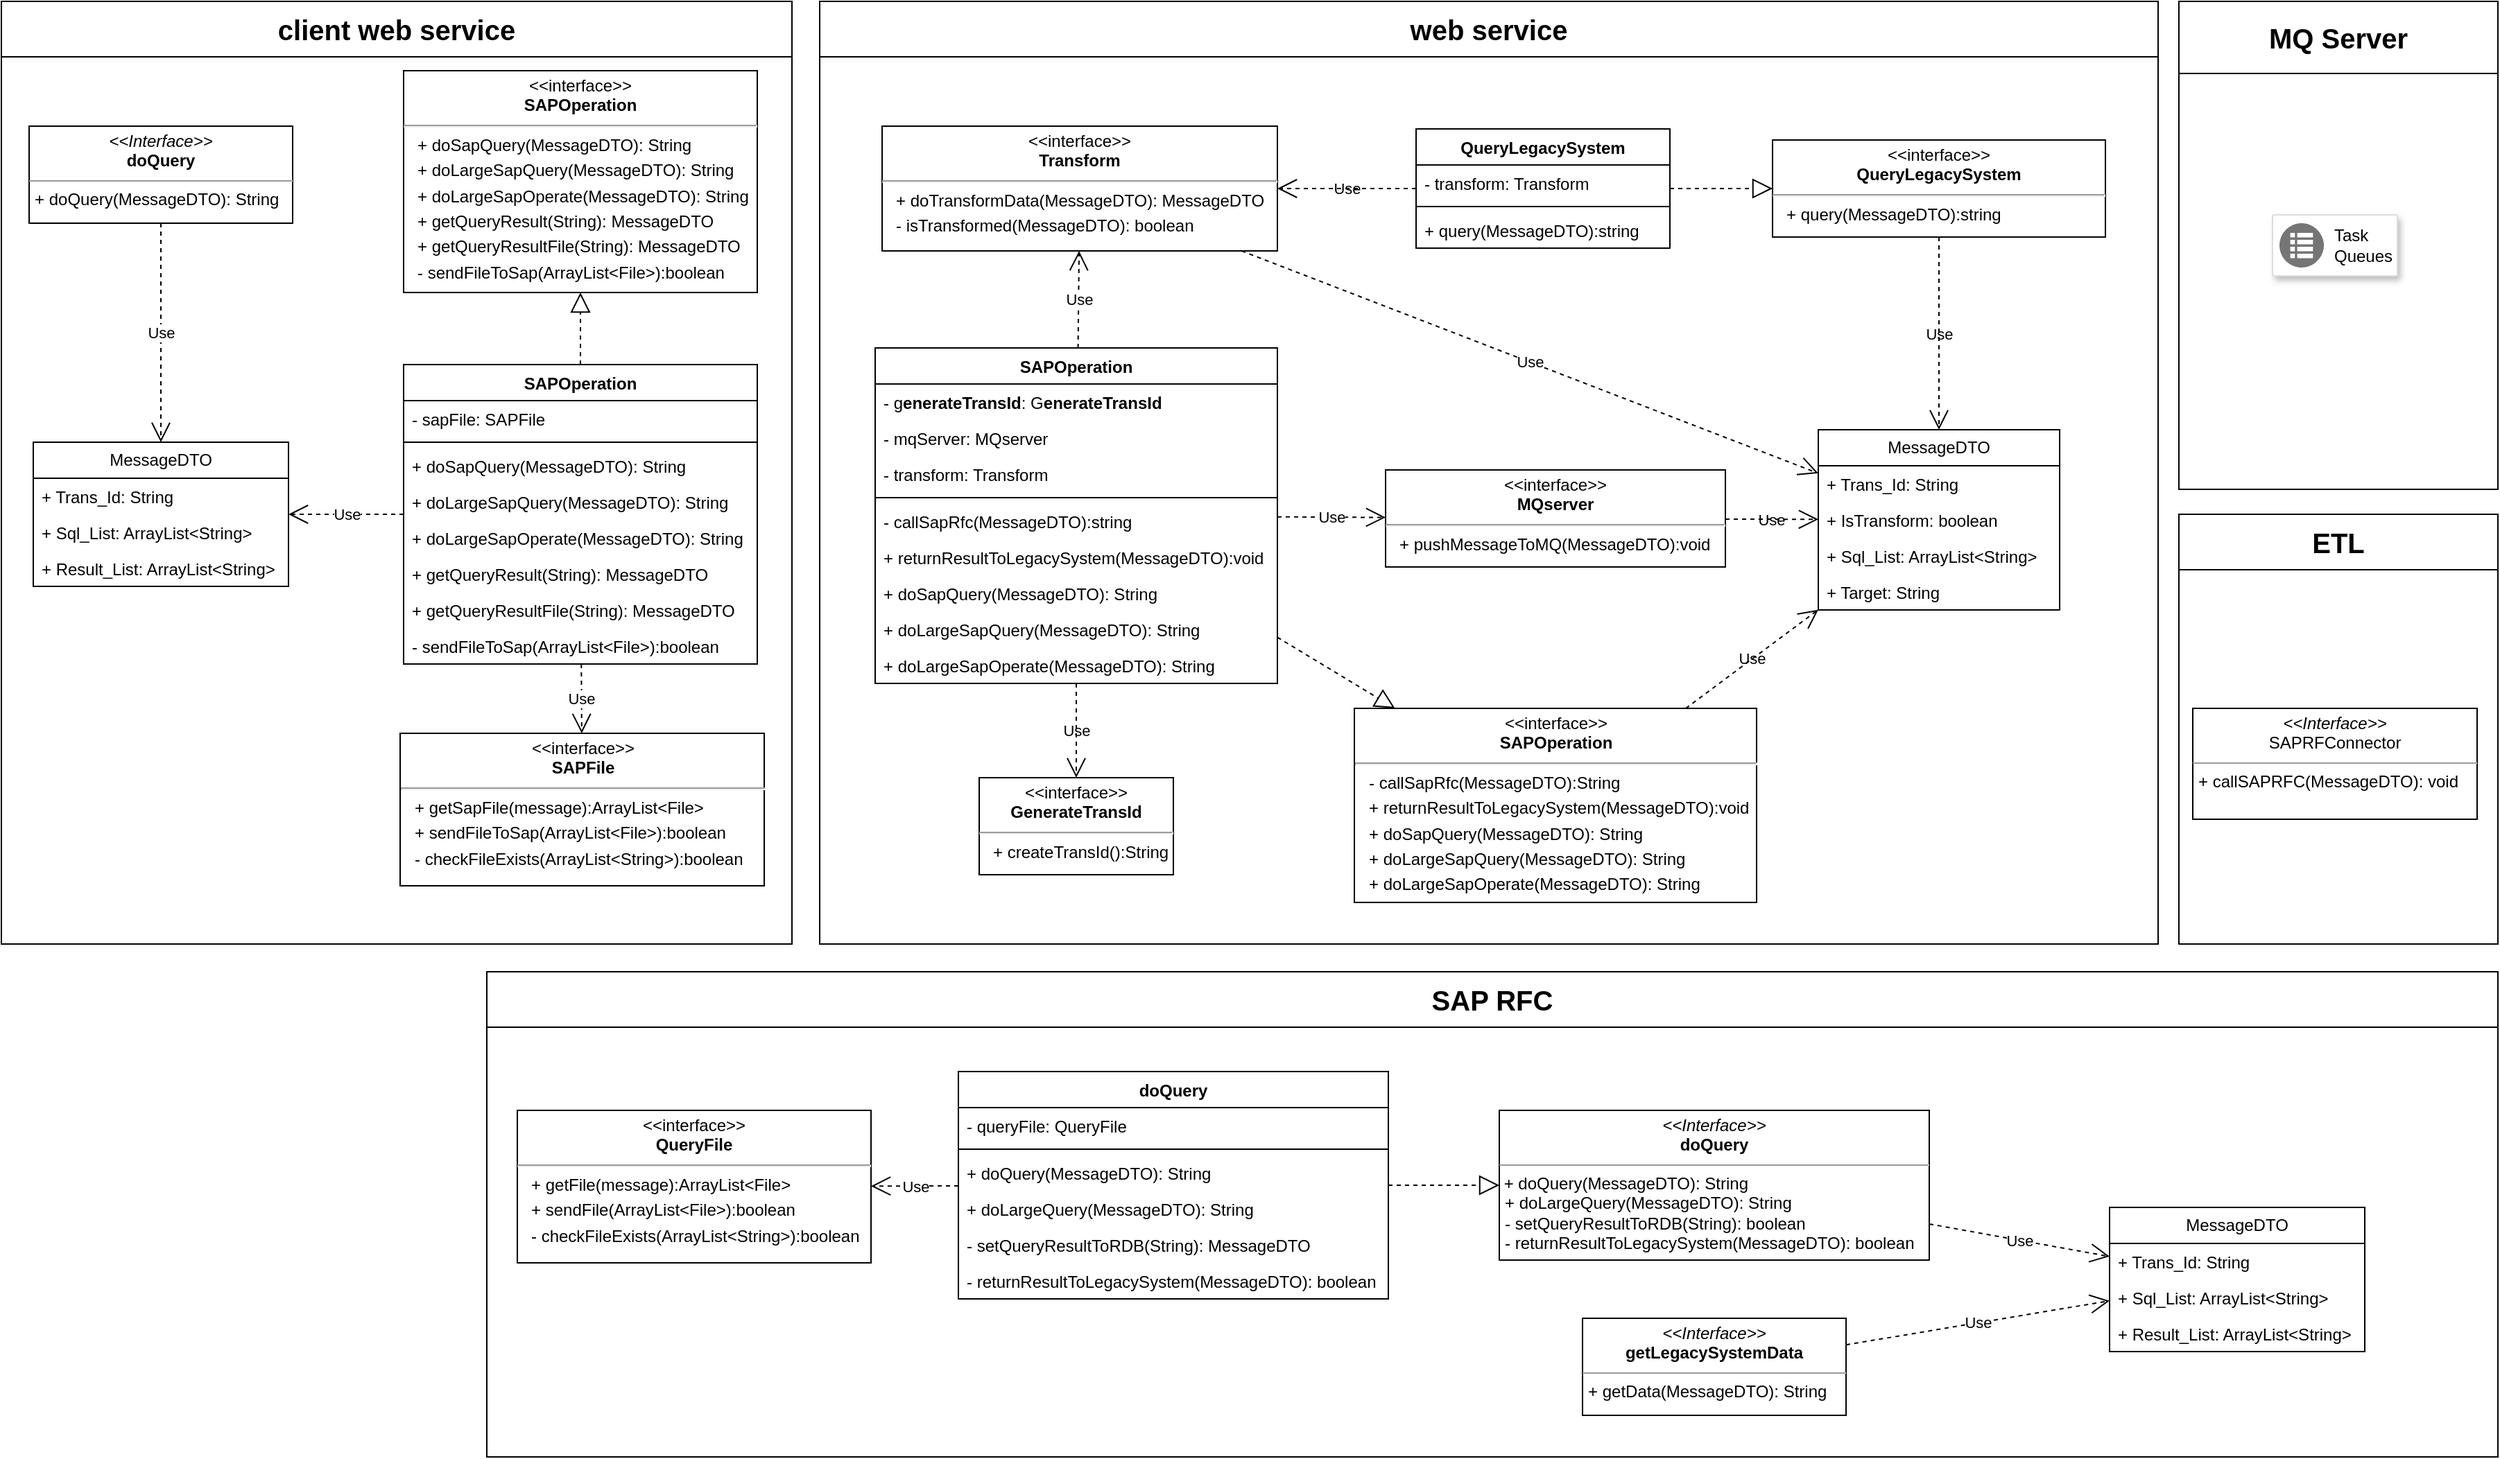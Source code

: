 <mxfile version="22.1.11" type="github">
  <diagram name="第 1 页" id="QnRPfCu3eUmTLWa5w4hk">
    <mxGraphModel dx="1905" dy="558" grid="1" gridSize="10" guides="1" tooltips="1" connect="1" arrows="1" fold="1" page="1" pageScale="1" pageWidth="827" pageHeight="1169" background="none" math="0" shadow="0">
      <root>
        <mxCell id="0" />
        <mxCell id="1" parent="0" />
        <mxCell id="7Vvmy7n1U0M0TT0j5RFg-15" value="web service" style="swimlane;whiteSpace=wrap;html=1;fontSize=20;startSize=40;labelBackgroundColor=none;rounded=0;" parent="1" vertex="1">
          <mxGeometry x="340" y="80" width="965" height="680" as="geometry" />
        </mxCell>
        <mxCell id="7Vvmy7n1U0M0TT0j5RFg-13" value="&lt;p style=&quot;margin:0px;margin-top:4px;text-align:center;&quot;&gt;&amp;lt;&amp;lt;interface&amp;gt;&amp;gt;&lt;br&gt;&lt;b&gt;MQserver&lt;/b&gt;&lt;/p&gt;&lt;hr&gt;&lt;p style=&quot;margin:0px;margin-top:4px;margin-left:10px;text-align:left;&quot;&gt;+ pushMessageToMQ(MessageDTO):void&lt;/p&gt;&lt;p style=&quot;margin:0px;margin-top:4px;margin-left:10px;text-align:left;&quot;&gt;&lt;br&gt;&lt;/p&gt;" style="shape=rect;html=1;overflow=fill;whiteSpace=wrap;labelBackgroundColor=none;rounded=0;" parent="7Vvmy7n1U0M0TT0j5RFg-15" vertex="1">
          <mxGeometry x="408" y="338" width="245" height="70" as="geometry" />
        </mxCell>
        <mxCell id="7Vvmy7n1U0M0TT0j5RFg-5" value="&lt;p style=&quot;margin:0px;margin-top:4px;text-align:center;&quot;&gt;&amp;lt;&amp;lt;interface&amp;gt;&amp;gt;&lt;br&gt;&lt;b style=&quot;border-color: var(--border-color);&quot;&gt;Transform&lt;/b&gt;&lt;br&gt;&lt;/p&gt;&lt;hr&gt;&lt;p style=&quot;margin:0px;margin-top:4px;margin-left:10px;text-align:left;&quot;&gt;+ doTransformData(MessageDTO): MessageDTO&lt;/p&gt;&lt;p style=&quot;margin:0px;margin-top:4px;margin-left:10px;text-align:left;&quot;&gt;- isTransformed(MessageDTO): boolean&lt;/p&gt;" style="shape=rect;html=1;overflow=fill;whiteSpace=wrap;labelBackgroundColor=none;rounded=0;" parent="7Vvmy7n1U0M0TT0j5RFg-15" vertex="1">
          <mxGeometry x="45" y="90" width="285" height="90" as="geometry" />
        </mxCell>
        <mxCell id="7Vvmy7n1U0M0TT0j5RFg-8" value="&lt;p style=&quot;margin:0px;margin-top:4px;text-align:center;&quot;&gt;&amp;lt;&amp;lt;interface&amp;gt;&amp;gt;&lt;br&gt;&lt;b&gt;SAPOperation&lt;/b&gt;&lt;/p&gt;&lt;hr&gt;&lt;p style=&quot;margin:0px;margin-top:4px;margin-left:10px;text-align:left;&quot;&gt;- callSapRfc(MessageDTO):String&lt;/p&gt;&lt;p style=&quot;margin:0px;margin-top:4px;margin-left:10px;text-align:left;&quot;&gt;+ returnResultToLegacySystem(MessageDTO):void&lt;/p&gt;&lt;p style=&quot;margin:0px;margin-top:4px;margin-left:10px;text-align:left;&quot;&gt;+ doSapQuery(MessageDTO): String&lt;/p&gt;&lt;p style=&quot;margin:0px;margin-top:4px;margin-left:10px;text-align:left;&quot;&gt;+ doLargeSapQuery(MessageDTO): String&lt;br&gt;&lt;/p&gt;&lt;p style=&quot;margin:0px;margin-top:4px;margin-left:10px;text-align:left;&quot;&gt;+ doLargeSapOperate(MessageDTO): String&lt;br&gt;&lt;/p&gt;" style="shape=rect;html=1;overflow=fill;whiteSpace=wrap;labelBackgroundColor=none;rounded=0;" parent="7Vvmy7n1U0M0TT0j5RFg-15" vertex="1">
          <mxGeometry x="385.5" y="510" width="290" height="140" as="geometry" />
        </mxCell>
        <mxCell id="7Vvmy7n1U0M0TT0j5RFg-17" value="&lt;p style=&quot;margin:0px;margin-top:4px;text-align:center;&quot;&gt;&amp;lt;&amp;lt;interface&amp;gt;&amp;gt;&lt;br&gt;&lt;b&gt;QueryLegacySystem&lt;/b&gt;&lt;/p&gt;&lt;hr&gt;&lt;p style=&quot;margin:0px;margin-top:4px;margin-left:10px;text-align:left;&quot;&gt;+ query(MessageDTO):string&lt;/p&gt;" style="shape=rect;html=1;overflow=fill;whiteSpace=wrap;labelBackgroundColor=none;rounded=0;" parent="7Vvmy7n1U0M0TT0j5RFg-15" vertex="1">
          <mxGeometry x="687" y="100" width="240" height="70" as="geometry" />
        </mxCell>
        <mxCell id="7Vvmy7n1U0M0TT0j5RFg-22" value="MessageDTO" style="swimlane;fontStyle=0;childLayout=stackLayout;horizontal=1;startSize=26;fillColor=none;horizontalStack=0;resizeParent=1;resizeParentMax=0;resizeLast=0;collapsible=1;marginBottom=0;whiteSpace=wrap;html=1;labelBackgroundColor=none;rounded=0;" parent="7Vvmy7n1U0M0TT0j5RFg-15" vertex="1">
          <mxGeometry x="720" y="309" width="174" height="130" as="geometry" />
        </mxCell>
        <mxCell id="7Vvmy7n1U0M0TT0j5RFg-23" value="+ Trans_Id: String" style="text;strokeColor=none;fillColor=none;align=left;verticalAlign=top;spacingLeft=4;spacingRight=4;overflow=hidden;rotatable=0;points=[[0,0.5],[1,0.5]];portConstraint=eastwest;whiteSpace=wrap;html=1;labelBackgroundColor=none;rounded=0;" parent="7Vvmy7n1U0M0TT0j5RFg-22" vertex="1">
          <mxGeometry y="26" width="174" height="26" as="geometry" />
        </mxCell>
        <mxCell id="7Vvmy7n1U0M0TT0j5RFg-32" value="+ IsTransform: boolean" style="text;strokeColor=none;fillColor=none;align=left;verticalAlign=top;spacingLeft=4;spacingRight=4;overflow=hidden;rotatable=0;points=[[0,0.5],[1,0.5]];portConstraint=eastwest;whiteSpace=wrap;html=1;labelBackgroundColor=none;rounded=0;" parent="7Vvmy7n1U0M0TT0j5RFg-22" vertex="1">
          <mxGeometry y="52" width="174" height="26" as="geometry" />
        </mxCell>
        <mxCell id="7Vvmy7n1U0M0TT0j5RFg-24" value="+ Sql_List: ArrayList&amp;lt;String&amp;gt;" style="text;strokeColor=none;fillColor=none;align=left;verticalAlign=top;spacingLeft=4;spacingRight=4;overflow=hidden;rotatable=0;points=[[0,0.5],[1,0.5]];portConstraint=eastwest;whiteSpace=wrap;html=1;labelBackgroundColor=none;rounded=0;" parent="7Vvmy7n1U0M0TT0j5RFg-22" vertex="1">
          <mxGeometry y="78" width="174" height="26" as="geometry" />
        </mxCell>
        <mxCell id="7Vvmy7n1U0M0TT0j5RFg-35" value="+ Target: String" style="text;strokeColor=none;fillColor=none;align=left;verticalAlign=top;spacingLeft=4;spacingRight=4;overflow=hidden;rotatable=0;points=[[0,0.5],[1,0.5]];portConstraint=eastwest;whiteSpace=wrap;html=1;labelBackgroundColor=none;rounded=0;" parent="7Vvmy7n1U0M0TT0j5RFg-22" vertex="1">
          <mxGeometry y="104" width="174" height="26" as="geometry" />
        </mxCell>
        <mxCell id="7Vvmy7n1U0M0TT0j5RFg-33" value="&lt;p style=&quot;margin:0px;margin-top:4px;text-align:center;&quot;&gt;&amp;lt;&amp;lt;interface&amp;gt;&amp;gt;&lt;br&gt;&lt;b&gt;GenerateTransId&lt;/b&gt;&lt;/p&gt;&lt;hr&gt;&lt;p style=&quot;margin:0px;margin-top:4px;margin-left:10px;text-align:left;&quot;&gt;+ createTransId():String&lt;/p&gt;" style="shape=rect;html=1;overflow=fill;whiteSpace=wrap;labelBackgroundColor=none;rounded=0;" parent="7Vvmy7n1U0M0TT0j5RFg-15" vertex="1">
          <mxGeometry x="115" y="560" width="140" height="70" as="geometry" />
        </mxCell>
        <mxCell id="7Vvmy7n1U0M0TT0j5RFg-38" value="" style="ellipse;whiteSpace=wrap;html=1;align=center;aspect=fixed;fillColor=none;strokeColor=none;resizable=0;perimeter=centerPerimeter;rotatable=0;allowArrows=0;points=[];outlineConnect=1;labelBackgroundColor=none;rounded=0;" parent="7Vvmy7n1U0M0TT0j5RFg-15" vertex="1">
          <mxGeometry x="260" y="335" width="10" height="10" as="geometry" />
        </mxCell>
        <mxCell id="7Vvmy7n1U0M0TT0j5RFg-40" value="&lt;b style=&quot;border-color: var(--border-color);&quot;&gt;SAPOperation&lt;/b&gt;" style="swimlane;fontStyle=1;align=center;verticalAlign=top;childLayout=stackLayout;horizontal=1;startSize=26;horizontalStack=0;resizeParent=1;resizeParentMax=0;resizeLast=0;collapsible=1;marginBottom=0;whiteSpace=wrap;html=1;labelBackgroundColor=none;rounded=0;" parent="7Vvmy7n1U0M0TT0j5RFg-15" vertex="1">
          <mxGeometry x="40" y="250" width="290" height="242" as="geometry">
            <mxRectangle x="10" y="232" width="120" height="30" as="alternateBounds" />
          </mxGeometry>
        </mxCell>
        <mxCell id="7Vvmy7n1U0M0TT0j5RFg-41" value="- g&lt;b style=&quot;border-color: var(--border-color); text-align: center;&quot;&gt;enerateTransId&lt;/b&gt;: G&lt;b style=&quot;border-color: var(--border-color); text-align: center;&quot;&gt;enerateTransId&lt;/b&gt;" style="text;strokeColor=none;fillColor=none;align=left;verticalAlign=top;spacingLeft=4;spacingRight=4;overflow=hidden;rotatable=0;points=[[0,0.5],[1,0.5]];portConstraint=eastwest;whiteSpace=wrap;html=1;labelBackgroundColor=none;rounded=0;" parent="7Vvmy7n1U0M0TT0j5RFg-40" vertex="1">
          <mxGeometry y="26" width="290" height="26" as="geometry" />
        </mxCell>
        <mxCell id="7Vvmy7n1U0M0TT0j5RFg-100" value="- mqServer: MQserver" style="text;strokeColor=none;fillColor=none;align=left;verticalAlign=top;spacingLeft=4;spacingRight=4;overflow=hidden;rotatable=0;points=[[0,0.5],[1,0.5]];portConstraint=eastwest;whiteSpace=wrap;html=1;labelBackgroundColor=none;rounded=0;" parent="7Vvmy7n1U0M0TT0j5RFg-40" vertex="1">
          <mxGeometry y="52" width="290" height="26" as="geometry" />
        </mxCell>
        <mxCell id="7Vvmy7n1U0M0TT0j5RFg-101" value="- transform: Transform" style="text;strokeColor=none;fillColor=none;align=left;verticalAlign=top;spacingLeft=4;spacingRight=4;overflow=hidden;rotatable=0;points=[[0,0.5],[1,0.5]];portConstraint=eastwest;whiteSpace=wrap;html=1;labelBackgroundColor=none;rounded=0;" parent="7Vvmy7n1U0M0TT0j5RFg-40" vertex="1">
          <mxGeometry y="78" width="290" height="26" as="geometry" />
        </mxCell>
        <mxCell id="7Vvmy7n1U0M0TT0j5RFg-42" value="" style="line;strokeWidth=1;fillColor=none;align=left;verticalAlign=middle;spacingTop=-1;spacingLeft=3;spacingRight=3;rotatable=0;labelPosition=right;points=[];portConstraint=eastwest;labelBackgroundColor=none;rounded=0;" parent="7Vvmy7n1U0M0TT0j5RFg-40" vertex="1">
          <mxGeometry y="104" width="290" height="8" as="geometry" />
        </mxCell>
        <mxCell id="7Vvmy7n1U0M0TT0j5RFg-49" value="- callSapRfc(MessageDTO):string" style="text;strokeColor=none;fillColor=none;align=left;verticalAlign=top;spacingLeft=4;spacingRight=4;overflow=hidden;rotatable=0;points=[[0,0.5],[1,0.5]];portConstraint=eastwest;whiteSpace=wrap;html=1;labelBackgroundColor=none;rounded=0;" parent="7Vvmy7n1U0M0TT0j5RFg-40" vertex="1">
          <mxGeometry y="112" width="290" height="26" as="geometry" />
        </mxCell>
        <mxCell id="7Vvmy7n1U0M0TT0j5RFg-43" value="+ returnResultToLegacySystem(MessageDTO):void" style="text;strokeColor=none;fillColor=none;align=left;verticalAlign=top;spacingLeft=4;spacingRight=4;overflow=hidden;rotatable=0;points=[[0,0.5],[1,0.5]];portConstraint=eastwest;whiteSpace=wrap;html=1;labelBackgroundColor=none;rounded=0;" parent="7Vvmy7n1U0M0TT0j5RFg-40" vertex="1">
          <mxGeometry y="138" width="290" height="26" as="geometry" />
        </mxCell>
        <mxCell id="7Vvmy7n1U0M0TT0j5RFg-88" value="+ doSapQuery(MessageDTO): String" style="text;strokeColor=none;fillColor=none;align=left;verticalAlign=top;spacingLeft=4;spacingRight=4;overflow=hidden;rotatable=0;points=[[0,0.5],[1,0.5]];portConstraint=eastwest;whiteSpace=wrap;html=1;labelBackgroundColor=none;rounded=0;" parent="7Vvmy7n1U0M0TT0j5RFg-40" vertex="1">
          <mxGeometry y="164" width="290" height="26" as="geometry" />
        </mxCell>
        <mxCell id="7Vvmy7n1U0M0TT0j5RFg-99" value="+ doLargeSapQuery(MessageDTO): String" style="text;strokeColor=none;fillColor=none;align=left;verticalAlign=top;spacingLeft=4;spacingRight=4;overflow=hidden;rotatable=0;points=[[0,0.5],[1,0.5]];portConstraint=eastwest;whiteSpace=wrap;html=1;labelBackgroundColor=none;rounded=0;" parent="7Vvmy7n1U0M0TT0j5RFg-40" vertex="1">
          <mxGeometry y="190" width="290" height="26" as="geometry" />
        </mxCell>
        <mxCell id="m1oY3GHtg2cgulIFn7Ez-5" value="+ doLargeSapOperate(MessageDTO): String" style="text;strokeColor=none;fillColor=none;align=left;verticalAlign=top;spacingLeft=4;spacingRight=4;overflow=hidden;rotatable=0;points=[[0,0.5],[1,0.5]];portConstraint=eastwest;whiteSpace=wrap;html=1;labelBackgroundColor=none;rounded=0;" vertex="1" parent="7Vvmy7n1U0M0TT0j5RFg-40">
          <mxGeometry y="216" width="290" height="26" as="geometry" />
        </mxCell>
        <mxCell id="7Vvmy7n1U0M0TT0j5RFg-47" value="" style="endArrow=block;dashed=1;endFill=0;endSize=12;html=1;rounded=0;labelBackgroundColor=none;fontColor=default;" parent="7Vvmy7n1U0M0TT0j5RFg-15" source="7Vvmy7n1U0M0TT0j5RFg-40" target="7Vvmy7n1U0M0TT0j5RFg-8" edge="1">
          <mxGeometry width="160" relative="1" as="geometry">
            <mxPoint x="370" y="330" as="sourcePoint" />
            <mxPoint x="530" y="330" as="targetPoint" />
          </mxGeometry>
        </mxCell>
        <mxCell id="7Vvmy7n1U0M0TT0j5RFg-50" value="Use" style="endArrow=open;endSize=12;dashed=1;html=1;rounded=0;labelBackgroundColor=none;fontColor=default;" parent="7Vvmy7n1U0M0TT0j5RFg-15" source="7Vvmy7n1U0M0TT0j5RFg-40" target="7Vvmy7n1U0M0TT0j5RFg-33" edge="1">
          <mxGeometry width="160" relative="1" as="geometry">
            <mxPoint x="215" y="537" as="sourcePoint" />
            <mxPoint x="215" y="590" as="targetPoint" />
          </mxGeometry>
        </mxCell>
        <mxCell id="7Vvmy7n1U0M0TT0j5RFg-54" value="Use" style="endArrow=open;endSize=12;dashed=1;html=1;rounded=0;labelBackgroundColor=none;fontColor=default;" parent="7Vvmy7n1U0M0TT0j5RFg-15" source="7Vvmy7n1U0M0TT0j5RFg-13" target="7Vvmy7n1U0M0TT0j5RFg-22" edge="1">
          <mxGeometry width="160" relative="1" as="geometry">
            <mxPoint x="326" y="263.587" as="sourcePoint" />
            <mxPoint x="150" y="220" as="targetPoint" />
          </mxGeometry>
        </mxCell>
        <mxCell id="7Vvmy7n1U0M0TT0j5RFg-56" value="Use" style="endArrow=open;endSize=12;dashed=1;html=1;rounded=0;labelBackgroundColor=none;fontColor=default;" parent="7Vvmy7n1U0M0TT0j5RFg-15" source="7Vvmy7n1U0M0TT0j5RFg-8" target="7Vvmy7n1U0M0TT0j5RFg-22" edge="1">
          <mxGeometry width="160" relative="1" as="geometry">
            <mxPoint x="346" y="283.587" as="sourcePoint" />
            <mxPoint x="210" y="279.587" as="targetPoint" />
          </mxGeometry>
        </mxCell>
        <mxCell id="7Vvmy7n1U0M0TT0j5RFg-55" value="Use" style="endArrow=open;endSize=12;dashed=1;html=1;rounded=0;labelBackgroundColor=none;fontColor=default;" parent="7Vvmy7n1U0M0TT0j5RFg-15" source="7Vvmy7n1U0M0TT0j5RFg-17" target="7Vvmy7n1U0M0TT0j5RFg-22" edge="1">
          <mxGeometry width="160" relative="1" as="geometry">
            <mxPoint x="226" y="323.997" as="sourcePoint" />
            <mxPoint x="90" y="319.997" as="targetPoint" />
          </mxGeometry>
        </mxCell>
        <mxCell id="7Vvmy7n1U0M0TT0j5RFg-102" value="Use" style="endArrow=open;endSize=12;dashed=1;html=1;rounded=0;" parent="7Vvmy7n1U0M0TT0j5RFg-15" source="7Vvmy7n1U0M0TT0j5RFg-40" target="7Vvmy7n1U0M0TT0j5RFg-5" edge="1">
          <mxGeometry width="160" relative="1" as="geometry">
            <mxPoint x="326" y="333.587" as="sourcePoint" />
            <mxPoint x="190" y="329.587" as="targetPoint" />
          </mxGeometry>
        </mxCell>
        <mxCell id="7Vvmy7n1U0M0TT0j5RFg-110" value="Use" style="endArrow=open;endSize=12;dashed=1;html=1;rounded=0;labelBackgroundColor=none;fontColor=default;" parent="7Vvmy7n1U0M0TT0j5RFg-15" source="m1oY3GHtg2cgulIFn7Ez-7" target="7Vvmy7n1U0M0TT0j5RFg-5" edge="1">
          <mxGeometry width="160" relative="1" as="geometry">
            <mxPoint x="292" y="150" as="sourcePoint" />
            <mxPoint x="768" y="459" as="targetPoint" />
          </mxGeometry>
        </mxCell>
        <mxCell id="7Vvmy7n1U0M0TT0j5RFg-134" value="Use" style="endArrow=open;endSize=12;dashed=1;html=1;rounded=0;" parent="7Vvmy7n1U0M0TT0j5RFg-15" source="7Vvmy7n1U0M0TT0j5RFg-40" target="7Vvmy7n1U0M0TT0j5RFg-13" edge="1">
          <mxGeometry width="160" relative="1" as="geometry">
            <mxPoint x="406" y="363.587" as="sourcePoint" />
            <mxPoint x="270" y="359.587" as="targetPoint" />
          </mxGeometry>
        </mxCell>
        <mxCell id="m1oY3GHtg2cgulIFn7Ez-6" value="Use" style="endArrow=open;endSize=12;dashed=1;html=1;rounded=0;" edge="1" parent="7Vvmy7n1U0M0TT0j5RFg-15" source="7Vvmy7n1U0M0TT0j5RFg-5" target="7Vvmy7n1U0M0TT0j5RFg-22">
          <mxGeometry width="160" relative="1" as="geometry">
            <mxPoint x="426" y="323.587" as="sourcePoint" />
            <mxPoint x="290" y="319.587" as="targetPoint" />
          </mxGeometry>
        </mxCell>
        <mxCell id="m1oY3GHtg2cgulIFn7Ez-7" value="&lt;b style=&quot;border-color: var(--border-color);&quot;&gt;QueryLegacySystem&lt;/b&gt;" style="swimlane;fontStyle=1;align=center;verticalAlign=top;childLayout=stackLayout;horizontal=1;startSize=26;horizontalStack=0;resizeParent=1;resizeParentMax=0;resizeLast=0;collapsible=1;marginBottom=0;whiteSpace=wrap;html=1;" vertex="1" parent="7Vvmy7n1U0M0TT0j5RFg-15">
          <mxGeometry x="430" y="92" width="183" height="86" as="geometry" />
        </mxCell>
        <mxCell id="m1oY3GHtg2cgulIFn7Ez-8" value="- transform: Transform" style="text;strokeColor=none;fillColor=none;align=left;verticalAlign=top;spacingLeft=4;spacingRight=4;overflow=hidden;rotatable=0;points=[[0,0.5],[1,0.5]];portConstraint=eastwest;whiteSpace=wrap;html=1;" vertex="1" parent="m1oY3GHtg2cgulIFn7Ez-7">
          <mxGeometry y="26" width="183" height="26" as="geometry" />
        </mxCell>
        <mxCell id="m1oY3GHtg2cgulIFn7Ez-9" value="" style="line;strokeWidth=1;fillColor=none;align=left;verticalAlign=middle;spacingTop=-1;spacingLeft=3;spacingRight=3;rotatable=0;labelPosition=right;points=[];portConstraint=eastwest;strokeColor=inherit;" vertex="1" parent="m1oY3GHtg2cgulIFn7Ez-7">
          <mxGeometry y="52" width="183" height="8" as="geometry" />
        </mxCell>
        <mxCell id="m1oY3GHtg2cgulIFn7Ez-10" value="+ query(MessageDTO):string" style="text;strokeColor=none;fillColor=none;align=left;verticalAlign=top;spacingLeft=4;spacingRight=4;overflow=hidden;rotatable=0;points=[[0,0.5],[1,0.5]];portConstraint=eastwest;whiteSpace=wrap;html=1;" vertex="1" parent="m1oY3GHtg2cgulIFn7Ez-7">
          <mxGeometry y="60" width="183" height="26" as="geometry" />
        </mxCell>
        <mxCell id="m1oY3GHtg2cgulIFn7Ez-11" value="" style="endArrow=block;dashed=1;endFill=0;endSize=12;html=1;rounded=0;labelBackgroundColor=none;fontColor=default;" edge="1" parent="7Vvmy7n1U0M0TT0j5RFg-15" source="m1oY3GHtg2cgulIFn7Ez-7" target="7Vvmy7n1U0M0TT0j5RFg-17">
          <mxGeometry width="160" relative="1" as="geometry">
            <mxPoint x="340" y="458" as="sourcePoint" />
            <mxPoint x="434" y="520" as="targetPoint" />
          </mxGeometry>
        </mxCell>
        <mxCell id="7Vvmy7n1U0M0TT0j5RFg-57" value="client web service" style="swimlane;whiteSpace=wrap;html=1;fontSize=20;startSize=40;labelBackgroundColor=none;rounded=0;" parent="1" vertex="1">
          <mxGeometry x="-250" y="80" width="570" height="680" as="geometry" />
        </mxCell>
        <mxCell id="7Vvmy7n1U0M0TT0j5RFg-60" value="&lt;p style=&quot;margin:0px;margin-top:4px;text-align:center;&quot;&gt;&amp;lt;&amp;lt;interface&amp;gt;&amp;gt;&lt;br&gt;&lt;b&gt;SAPOperation&lt;/b&gt;&lt;/p&gt;&lt;hr&gt;&lt;p style=&quot;margin:0px;margin-top:4px;margin-left:10px;text-align:left;&quot;&gt;+ doSap&lt;span style=&quot;background-color: initial;&quot;&gt;Query&lt;/span&gt;(&lt;span style=&quot;background-color: initial;&quot;&gt;MessageDTO&lt;/span&gt;&lt;span style=&quot;background-color: initial;&quot;&gt;): String&lt;/span&gt;&lt;/p&gt;&lt;p style=&quot;margin:0px;margin-top:4px;margin-left:10px;text-align:left;&quot;&gt;&lt;span style=&quot;background-color: initial;&quot;&gt;+ doLargeSapQuery(MessageDTO): String&lt;/span&gt;&lt;/p&gt;&lt;p style=&quot;margin:0px;margin-top:4px;margin-left:10px;text-align:left;&quot;&gt;+ doLargeSapOperate(MessageDTO): String&lt;span style=&quot;background-color: initial;&quot;&gt;&lt;br&gt;&lt;/span&gt;&lt;/p&gt;&lt;p style=&quot;margin:0px;margin-top:4px;margin-left:10px;text-align:left;&quot;&gt;&lt;span style=&quot;background-color: initial;&quot;&gt;+ getQueryResult(String):&amp;nbsp;&lt;/span&gt;&lt;span style=&quot;background-color: initial;&quot;&gt;MessageDTO&lt;/span&gt;&lt;/p&gt;&lt;p style=&quot;margin:0px;margin-top:4px;margin-left:10px;text-align:left;&quot;&gt;&lt;span style=&quot;background-color: initial;&quot;&gt;+ getQueryResultFile(String): MessageDTO&lt;/span&gt;&lt;/p&gt;&lt;p style=&quot;margin:0px;margin-top:4px;margin-left:10px;text-align:left;&quot;&gt;&lt;span style=&quot;background-color: initial;&quot;&gt;- sendFileToSap(ArrayList&amp;lt;File&amp;gt;):boolean&lt;/span&gt;&lt;/p&gt;" style="shape=rect;html=1;overflow=fill;whiteSpace=wrap;labelBackgroundColor=none;rounded=0;" parent="7Vvmy7n1U0M0TT0j5RFg-57" vertex="1">
          <mxGeometry x="290" y="50" width="255" height="160" as="geometry" />
        </mxCell>
        <mxCell id="7Vvmy7n1U0M0TT0j5RFg-68" value="" style="ellipse;whiteSpace=wrap;html=1;align=center;aspect=fixed;fillColor=none;strokeColor=none;resizable=0;perimeter=centerPerimeter;rotatable=0;allowArrows=0;points=[];outlineConnect=1;labelBackgroundColor=none;rounded=0;" parent="7Vvmy7n1U0M0TT0j5RFg-57" vertex="1">
          <mxGeometry x="150" y="305" width="10" height="10" as="geometry" />
        </mxCell>
        <mxCell id="7Vvmy7n1U0M0TT0j5RFg-75" value="" style="endArrow=block;dashed=1;endFill=0;endSize=12;html=1;rounded=0;labelBackgroundColor=none;fontColor=default;" parent="7Vvmy7n1U0M0TT0j5RFg-57" source="7Vvmy7n1U0M0TT0j5RFg-122" target="7Vvmy7n1U0M0TT0j5RFg-60" edge="1">
          <mxGeometry width="160" relative="1" as="geometry">
            <mxPoint x="455.0" y="280" as="sourcePoint" />
            <mxPoint x="510" y="300" as="targetPoint" />
          </mxGeometry>
        </mxCell>
        <mxCell id="7Vvmy7n1U0M0TT0j5RFg-11" value="&lt;p style=&quot;margin:0px;margin-top:4px;text-align:center;&quot;&gt;&amp;lt;&amp;lt;interface&amp;gt;&amp;gt;&lt;br&gt;&lt;b&gt;SAPFile&lt;/b&gt;&lt;/p&gt;&lt;hr&gt;&lt;p style=&quot;margin:0px;margin-top:4px;margin-left:10px;text-align:left;&quot;&gt;+ getSapFile(message):ArrayList&amp;lt;File&amp;gt;&lt;/p&gt;&lt;p style=&quot;margin:0px;margin-top:4px;margin-left:10px;text-align:left;&quot;&gt;+ sendFileToSap(ArrayList&amp;lt;File&amp;gt;):boolean&lt;/p&gt;&lt;p style=&quot;margin:0px;margin-top:4px;margin-left:10px;text-align:left;&quot;&gt;- checkFileExists(&lt;span style=&quot;background-color: initial;&quot;&gt;ArrayList&amp;lt;String&amp;gt;&lt;/span&gt;&lt;span style=&quot;background-color: initial;&quot;&gt;):boolean&lt;/span&gt;&lt;/p&gt;" style="shape=rect;html=1;overflow=fill;whiteSpace=wrap;labelBackgroundColor=none;rounded=0;" parent="7Vvmy7n1U0M0TT0j5RFg-57" vertex="1">
          <mxGeometry x="287.5" y="528" width="262.5" height="110" as="geometry" />
        </mxCell>
        <mxCell id="7Vvmy7n1U0M0TT0j5RFg-81" value="MessageDTO" style="swimlane;fontStyle=0;childLayout=stackLayout;horizontal=1;startSize=26;fillColor=none;horizontalStack=0;resizeParent=1;resizeParentMax=0;resizeLast=0;collapsible=1;marginBottom=0;whiteSpace=wrap;html=1;labelBackgroundColor=none;rounded=0;" parent="7Vvmy7n1U0M0TT0j5RFg-57" vertex="1">
          <mxGeometry x="23" y="318" width="184" height="104" as="geometry" />
        </mxCell>
        <mxCell id="7Vvmy7n1U0M0TT0j5RFg-82" value="+ Trans_Id: String" style="text;strokeColor=none;fillColor=none;align=left;verticalAlign=top;spacingLeft=4;spacingRight=4;overflow=hidden;rotatable=0;points=[[0,0.5],[1,0.5]];portConstraint=eastwest;whiteSpace=wrap;html=1;labelBackgroundColor=none;rounded=0;" parent="7Vvmy7n1U0M0TT0j5RFg-81" vertex="1">
          <mxGeometry y="26" width="184" height="26" as="geometry" />
        </mxCell>
        <mxCell id="7Vvmy7n1U0M0TT0j5RFg-90" value="+ Sql_List: ArrayList&amp;lt;String&amp;gt;" style="text;strokeColor=none;fillColor=none;align=left;verticalAlign=top;spacingLeft=4;spacingRight=4;overflow=hidden;rotatable=0;points=[[0,0.5],[1,0.5]];portConstraint=eastwest;whiteSpace=wrap;html=1;labelBackgroundColor=none;rounded=0;" parent="7Vvmy7n1U0M0TT0j5RFg-81" vertex="1">
          <mxGeometry y="52" width="184" height="26" as="geometry" />
        </mxCell>
        <mxCell id="7Vvmy7n1U0M0TT0j5RFg-96" value="+ Result_List: ArrayList&amp;lt;String&amp;gt;" style="text;strokeColor=none;fillColor=none;align=left;verticalAlign=top;spacingLeft=4;spacingRight=4;overflow=hidden;rotatable=0;points=[[0,0.5],[1,0.5]];portConstraint=eastwest;whiteSpace=wrap;html=1;labelBackgroundColor=none;rounded=0;" parent="7Vvmy7n1U0M0TT0j5RFg-81" vertex="1">
          <mxGeometry y="78" width="184" height="26" as="geometry" />
        </mxCell>
        <mxCell id="7Vvmy7n1U0M0TT0j5RFg-89" value="Use" style="endArrow=open;endSize=12;dashed=1;html=1;rounded=0;" parent="7Vvmy7n1U0M0TT0j5RFg-57" source="7Vvmy7n1U0M0TT0j5RFg-122" target="7Vvmy7n1U0M0TT0j5RFg-81" edge="1">
          <mxGeometry width="160" relative="1" as="geometry">
            <mxPoint x="310" y="357.68" as="sourcePoint" />
            <mxPoint x="420" y="359.587" as="targetPoint" />
          </mxGeometry>
        </mxCell>
        <mxCell id="7Vvmy7n1U0M0TT0j5RFg-93" value="Use" style="endArrow=open;endSize=12;dashed=1;html=1;rounded=0;" parent="7Vvmy7n1U0M0TT0j5RFg-57" source="7Vvmy7n1U0M0TT0j5RFg-122" target="7Vvmy7n1U0M0TT0j5RFg-11" edge="1">
          <mxGeometry width="160" relative="1" as="geometry">
            <mxPoint x="455.0" y="436.0" as="sourcePoint" />
            <mxPoint x="510" y="359.587" as="targetPoint" />
          </mxGeometry>
        </mxCell>
        <mxCell id="7Vvmy7n1U0M0TT0j5RFg-111" value="&lt;p style=&quot;margin:0px;margin-top:4px;text-align:center;&quot;&gt;&lt;i&gt;&amp;lt;&amp;lt;Interface&amp;gt;&amp;gt;&lt;/i&gt;&lt;br&gt;&lt;b&gt;doQuery&lt;/b&gt;&lt;/p&gt;&lt;hr size=&quot;1&quot;&gt;&lt;p style=&quot;margin:0px;margin-left:4px;&quot;&gt;&lt;span style=&quot;background-color: initial;&quot;&gt;+ doQuery(MessageDTO): String&lt;/span&gt;&lt;/p&gt;" style="verticalAlign=top;align=left;overflow=fill;fontSize=12;fontFamily=Helvetica;html=1;whiteSpace=wrap;" parent="7Vvmy7n1U0M0TT0j5RFg-57" vertex="1">
          <mxGeometry x="20" y="90" width="190" height="70" as="geometry" />
        </mxCell>
        <mxCell id="7Vvmy7n1U0M0TT0j5RFg-122" value="&lt;b style=&quot;border-color: var(--border-color);&quot;&gt;SAPOperation&lt;/b&gt;" style="swimlane;fontStyle=1;align=center;verticalAlign=top;childLayout=stackLayout;horizontal=1;startSize=26;horizontalStack=0;resizeParent=1;resizeParentMax=0;resizeLast=0;collapsible=1;marginBottom=0;whiteSpace=wrap;html=1;" parent="7Vvmy7n1U0M0TT0j5RFg-57" vertex="1">
          <mxGeometry x="290" y="262" width="255" height="216" as="geometry" />
        </mxCell>
        <mxCell id="7Vvmy7n1U0M0TT0j5RFg-123" value="- sapFile: SAPFile" style="text;strokeColor=none;fillColor=none;align=left;verticalAlign=top;spacingLeft=4;spacingRight=4;overflow=hidden;rotatable=0;points=[[0,0.5],[1,0.5]];portConstraint=eastwest;whiteSpace=wrap;html=1;" parent="7Vvmy7n1U0M0TT0j5RFg-122" vertex="1">
          <mxGeometry y="26" width="255" height="26" as="geometry" />
        </mxCell>
        <mxCell id="7Vvmy7n1U0M0TT0j5RFg-124" value="" style="line;strokeWidth=1;fillColor=none;align=left;verticalAlign=middle;spacingTop=-1;spacingLeft=3;spacingRight=3;rotatable=0;labelPosition=right;points=[];portConstraint=eastwest;strokeColor=inherit;" parent="7Vvmy7n1U0M0TT0j5RFg-122" vertex="1">
          <mxGeometry y="52" width="255" height="8" as="geometry" />
        </mxCell>
        <mxCell id="7Vvmy7n1U0M0TT0j5RFg-125" value="+ doSapQuery(MessageDTO&lt;span style=&quot;border-color: var(--border-color); background-color: initial;&quot;&gt;): String&lt;/span&gt;" style="text;strokeColor=none;fillColor=none;align=left;verticalAlign=top;spacingLeft=4;spacingRight=4;overflow=hidden;rotatable=0;points=[[0,0.5],[1,0.5]];portConstraint=eastwest;whiteSpace=wrap;html=1;" parent="7Vvmy7n1U0M0TT0j5RFg-122" vertex="1">
          <mxGeometry y="60" width="255" height="26" as="geometry" />
        </mxCell>
        <mxCell id="7Vvmy7n1U0M0TT0j5RFg-129" value="+ doLargeSapQuery(MessageDTO): String" style="text;strokeColor=none;fillColor=none;align=left;verticalAlign=top;spacingLeft=4;spacingRight=4;overflow=hidden;rotatable=0;points=[[0,0.5],[1,0.5]];portConstraint=eastwest;whiteSpace=wrap;html=1;" parent="7Vvmy7n1U0M0TT0j5RFg-122" vertex="1">
          <mxGeometry y="86" width="255" height="26" as="geometry" />
        </mxCell>
        <mxCell id="m1oY3GHtg2cgulIFn7Ez-4" value="+ doLargeSapOperate(MessageDTO): String" style="text;strokeColor=none;fillColor=none;align=left;verticalAlign=top;spacingLeft=4;spacingRight=4;overflow=hidden;rotatable=0;points=[[0,0.5],[1,0.5]];portConstraint=eastwest;whiteSpace=wrap;html=1;" vertex="1" parent="7Vvmy7n1U0M0TT0j5RFg-122">
          <mxGeometry y="112" width="255" height="26" as="geometry" />
        </mxCell>
        <mxCell id="7Vvmy7n1U0M0TT0j5RFg-128" value="+ getQueryResult(String): MessageDTO" style="text;strokeColor=none;fillColor=none;align=left;verticalAlign=top;spacingLeft=4;spacingRight=4;overflow=hidden;rotatable=0;points=[[0,0.5],[1,0.5]];portConstraint=eastwest;whiteSpace=wrap;html=1;" parent="7Vvmy7n1U0M0TT0j5RFg-122" vertex="1">
          <mxGeometry y="138" width="255" height="26" as="geometry" />
        </mxCell>
        <mxCell id="7Vvmy7n1U0M0TT0j5RFg-127" value="+ getQueryResultFile(String): MessageDTO" style="text;strokeColor=none;fillColor=none;align=left;verticalAlign=top;spacingLeft=4;spacingRight=4;overflow=hidden;rotatable=0;points=[[0,0.5],[1,0.5]];portConstraint=eastwest;whiteSpace=wrap;html=1;" parent="7Vvmy7n1U0M0TT0j5RFg-122" vertex="1">
          <mxGeometry y="164" width="255" height="26" as="geometry" />
        </mxCell>
        <mxCell id="7Vvmy7n1U0M0TT0j5RFg-126" value="- sendFileToSap(ArrayList&amp;lt;File&amp;gt;):boolean" style="text;strokeColor=none;fillColor=none;align=left;verticalAlign=top;spacingLeft=4;spacingRight=4;overflow=hidden;rotatable=0;points=[[0,0.5],[1,0.5]];portConstraint=eastwest;whiteSpace=wrap;html=1;" parent="7Vvmy7n1U0M0TT0j5RFg-122" vertex="1">
          <mxGeometry y="190" width="255" height="26" as="geometry" />
        </mxCell>
        <mxCell id="7Vvmy7n1U0M0TT0j5RFg-132" value="Use" style="endArrow=open;endSize=12;dashed=1;html=1;rounded=0;" parent="7Vvmy7n1U0M0TT0j5RFg-57" source="7Vvmy7n1U0M0TT0j5RFg-111" target="7Vvmy7n1U0M0TT0j5RFg-81" edge="1">
          <mxGeometry width="160" relative="1" as="geometry">
            <mxPoint x="330" y="367" as="sourcePoint" />
            <mxPoint x="227" y="367" as="targetPoint" />
          </mxGeometry>
        </mxCell>
        <mxCell id="7Vvmy7n1U0M0TT0j5RFg-103" value="&lt;font style=&quot;font-size: 20px;&quot;&gt;ETL&lt;/font&gt;" style="swimlane;whiteSpace=wrap;html=1;startSize=40;" parent="1" vertex="1">
          <mxGeometry x="1320" y="450" width="230" height="310" as="geometry" />
        </mxCell>
        <mxCell id="7Vvmy7n1U0M0TT0j5RFg-104" value="&lt;p style=&quot;margin:0px;margin-top:4px;text-align:center;&quot;&gt;&lt;i&gt;&amp;lt;&amp;lt;Interface&amp;gt;&amp;gt;&lt;/i&gt;&lt;br&gt;SAPRFConnector&lt;/p&gt;&lt;hr size=&quot;1&quot;&gt;&lt;p style=&quot;margin:0px;margin-left:4px;&quot;&gt;&lt;/p&gt;&lt;p style=&quot;margin:0px;margin-left:4px;&quot;&gt;+ callSAPRFC(MessageDTO): void&lt;br&gt;&lt;br&gt;&lt;/p&gt;" style="verticalAlign=top;align=left;overflow=fill;fontSize=12;fontFamily=Helvetica;html=1;whiteSpace=wrap;" parent="7Vvmy7n1U0M0TT0j5RFg-103" vertex="1">
          <mxGeometry x="10" y="140" width="205" height="80" as="geometry" />
        </mxCell>
        <mxCell id="7Vvmy7n1U0M0TT0j5RFg-106" value="&lt;font style=&quot;font-size: 20px;&quot;&gt;SAP RFC&lt;/font&gt;" style="swimlane;whiteSpace=wrap;html=1;startSize=40;" parent="1" vertex="1">
          <mxGeometry x="100" y="780" width="1450" height="350" as="geometry" />
        </mxCell>
        <mxCell id="7Vvmy7n1U0M0TT0j5RFg-107" value="&lt;p style=&quot;margin:0px;margin-top:4px;text-align:center;&quot;&gt;&amp;lt;&amp;lt;interface&amp;gt;&amp;gt;&lt;br&gt;&lt;b&gt;QueryFile&lt;/b&gt;&lt;/p&gt;&lt;hr&gt;&lt;p style=&quot;margin:0px;margin-top:4px;margin-left:10px;text-align:left;&quot;&gt;+ getFile(message):ArrayList&amp;lt;File&amp;gt;&lt;/p&gt;&lt;p style=&quot;margin:0px;margin-top:4px;margin-left:10px;text-align:left;&quot;&gt;+ sendFile(ArrayList&amp;lt;File&amp;gt;):boolean&lt;/p&gt;&lt;p style=&quot;margin:0px;margin-top:4px;margin-left:10px;text-align:left;&quot;&gt;- checkFileExists(&lt;span style=&quot;background-color: initial;&quot;&gt;ArrayList&amp;lt;String&amp;gt;&lt;/span&gt;&lt;span style=&quot;background-color: initial;&quot;&gt;):boolean&lt;/span&gt;&lt;/p&gt;" style="shape=rect;html=1;overflow=fill;whiteSpace=wrap;labelBackgroundColor=none;rounded=0;" parent="7Vvmy7n1U0M0TT0j5RFg-106" vertex="1">
          <mxGeometry x="22" y="100" width="255" height="110" as="geometry" />
        </mxCell>
        <mxCell id="7Vvmy7n1U0M0TT0j5RFg-109" value="&lt;p style=&quot;margin:0px;margin-top:4px;text-align:center;&quot;&gt;&lt;i&gt;&amp;lt;&amp;lt;Interface&amp;gt;&amp;gt;&lt;/i&gt;&lt;br&gt;&lt;b&gt;getLegacySystemData&lt;/b&gt;&lt;/p&gt;&lt;hr size=&quot;1&quot;&gt;&lt;p style=&quot;margin:0px;margin-left:4px;&quot;&gt;&lt;/p&gt;&lt;p style=&quot;margin:0px;margin-left:4px;&quot;&gt;+ getData(MessageDTO): String&lt;/p&gt;" style="verticalAlign=top;align=left;overflow=fill;fontSize=12;fontFamily=Helvetica;html=1;whiteSpace=wrap;" parent="7Vvmy7n1U0M0TT0j5RFg-106" vertex="1">
          <mxGeometry x="790" y="250" width="190" height="70" as="geometry" />
        </mxCell>
        <mxCell id="7Vvmy7n1U0M0TT0j5RFg-112" value="MessageDTO" style="swimlane;fontStyle=0;childLayout=stackLayout;horizontal=1;startSize=26;fillColor=none;horizontalStack=0;resizeParent=1;resizeParentMax=0;resizeLast=0;collapsible=1;marginBottom=0;whiteSpace=wrap;html=1;labelBackgroundColor=none;rounded=0;" parent="7Vvmy7n1U0M0TT0j5RFg-106" vertex="1">
          <mxGeometry x="1170" y="170" width="184" height="104" as="geometry" />
        </mxCell>
        <mxCell id="7Vvmy7n1U0M0TT0j5RFg-113" value="+ Trans_Id: String" style="text;strokeColor=none;fillColor=none;align=left;verticalAlign=top;spacingLeft=4;spacingRight=4;overflow=hidden;rotatable=0;points=[[0,0.5],[1,0.5]];portConstraint=eastwest;whiteSpace=wrap;html=1;labelBackgroundColor=none;rounded=0;" parent="7Vvmy7n1U0M0TT0j5RFg-112" vertex="1">
          <mxGeometry y="26" width="184" height="26" as="geometry" />
        </mxCell>
        <mxCell id="7Vvmy7n1U0M0TT0j5RFg-114" value="+ Sql_List: ArrayList&amp;lt;String&amp;gt;" style="text;strokeColor=none;fillColor=none;align=left;verticalAlign=top;spacingLeft=4;spacingRight=4;overflow=hidden;rotatable=0;points=[[0,0.5],[1,0.5]];portConstraint=eastwest;whiteSpace=wrap;html=1;labelBackgroundColor=none;rounded=0;" parent="7Vvmy7n1U0M0TT0j5RFg-112" vertex="1">
          <mxGeometry y="52" width="184" height="26" as="geometry" />
        </mxCell>
        <mxCell id="7Vvmy7n1U0M0TT0j5RFg-115" value="+ Result_List: ArrayList&amp;lt;String&amp;gt;" style="text;strokeColor=none;fillColor=none;align=left;verticalAlign=top;spacingLeft=4;spacingRight=4;overflow=hidden;rotatable=0;points=[[0,0.5],[1,0.5]];portConstraint=eastwest;whiteSpace=wrap;html=1;labelBackgroundColor=none;rounded=0;" parent="7Vvmy7n1U0M0TT0j5RFg-112" vertex="1">
          <mxGeometry y="78" width="184" height="26" as="geometry" />
        </mxCell>
        <mxCell id="7Vvmy7n1U0M0TT0j5RFg-116" value="Use" style="endArrow=open;endSize=12;dashed=1;html=1;rounded=0;" parent="7Vvmy7n1U0M0TT0j5RFg-106" source="7Vvmy7n1U0M0TT0j5RFg-109" target="7Vvmy7n1U0M0TT0j5RFg-112" edge="1">
          <mxGeometry width="160" relative="1" as="geometry">
            <mxPoint x="786" y="73.587" as="sourcePoint" />
            <mxPoint x="650" y="69.587" as="targetPoint" />
          </mxGeometry>
        </mxCell>
        <mxCell id="7Vvmy7n1U0M0TT0j5RFg-118" value="&lt;p style=&quot;margin:0px;margin-top:4px;text-align:center;&quot;&gt;&lt;i&gt;&amp;lt;&amp;lt;Interface&amp;gt;&amp;gt;&lt;/i&gt;&lt;br&gt;&lt;b&gt;doQuery&lt;/b&gt;&lt;/p&gt;&lt;hr size=&quot;1&quot;&gt;&lt;span style=&quot;background-color: initial;&quot;&gt;&amp;nbsp;+ doQuery(MessageDTO): String&lt;/span&gt;&lt;br&gt;&lt;p style=&quot;margin:0px;margin-left:4px;&quot;&gt;&lt;span style=&quot;background-color: initial;&quot;&gt;+ doLargeQuery(MessageDTO): String&lt;/span&gt;&lt;/p&gt;&lt;p style=&quot;margin:0px;margin-left:4px;&quot;&gt;- setQueryResultToRDB(String): boolean&lt;/p&gt;&lt;p style=&quot;margin:0px;margin-left:4px;&quot;&gt;- returnResultToLegacySystem(MessageDTO): boolean&lt;/p&gt;&lt;p style=&quot;margin:0px;margin-left:4px;&quot;&gt;&lt;/p&gt;" style="verticalAlign=top;align=left;overflow=fill;fontSize=12;fontFamily=Helvetica;html=1;whiteSpace=wrap;" parent="7Vvmy7n1U0M0TT0j5RFg-106" vertex="1">
          <mxGeometry x="730" y="100" width="310" height="108" as="geometry" />
        </mxCell>
        <mxCell id="7Vvmy7n1U0M0TT0j5RFg-119" value="Use" style="endArrow=open;endSize=12;dashed=1;html=1;rounded=0;" parent="7Vvmy7n1U0M0TT0j5RFg-106" source="7Vvmy7n1U0M0TT0j5RFg-118" target="7Vvmy7n1U0M0TT0j5RFg-112" edge="1">
          <mxGeometry width="160" relative="1" as="geometry">
            <mxPoint x="1136" y="-46.413" as="sourcePoint" />
            <mxPoint x="1000" y="-50.413" as="targetPoint" />
          </mxGeometry>
        </mxCell>
        <mxCell id="7Vvmy7n1U0M0TT0j5RFg-133" value="Use" style="endArrow=open;endSize=12;dashed=1;html=1;rounded=0;" parent="7Vvmy7n1U0M0TT0j5RFg-106" source="7Vvmy7n1U0M0TT0j5RFg-135" target="7Vvmy7n1U0M0TT0j5RFg-107" edge="1">
          <mxGeometry width="160" relative="1" as="geometry">
            <mxPoint x="540" y="10" as="sourcePoint" />
            <mxPoint x="700" y="10" as="targetPoint" />
          </mxGeometry>
        </mxCell>
        <mxCell id="7Vvmy7n1U0M0TT0j5RFg-135" value="&lt;b style=&quot;border-color: var(--border-color);&quot;&gt;doQuery&lt;/b&gt;" style="swimlane;fontStyle=1;align=center;verticalAlign=top;childLayout=stackLayout;horizontal=1;startSize=26;horizontalStack=0;resizeParent=1;resizeParentMax=0;resizeLast=0;collapsible=1;marginBottom=0;whiteSpace=wrap;html=1;" parent="7Vvmy7n1U0M0TT0j5RFg-106" vertex="1">
          <mxGeometry x="340" y="72" width="310" height="164" as="geometry" />
        </mxCell>
        <mxCell id="7Vvmy7n1U0M0TT0j5RFg-136" value="- queryFile: QueryFile" style="text;strokeColor=none;fillColor=none;align=left;verticalAlign=top;spacingLeft=4;spacingRight=4;overflow=hidden;rotatable=0;points=[[0,0.5],[1,0.5]];portConstraint=eastwest;whiteSpace=wrap;html=1;" parent="7Vvmy7n1U0M0TT0j5RFg-135" vertex="1">
          <mxGeometry y="26" width="310" height="26" as="geometry" />
        </mxCell>
        <mxCell id="7Vvmy7n1U0M0TT0j5RFg-137" value="" style="line;strokeWidth=1;fillColor=none;align=left;verticalAlign=middle;spacingTop=-1;spacingLeft=3;spacingRight=3;rotatable=0;labelPosition=right;points=[];portConstraint=eastwest;strokeColor=inherit;" parent="7Vvmy7n1U0M0TT0j5RFg-135" vertex="1">
          <mxGeometry y="52" width="310" height="8" as="geometry" />
        </mxCell>
        <mxCell id="7Vvmy7n1U0M0TT0j5RFg-138" value="+ doQuery(MessageDTO): String" style="text;strokeColor=none;fillColor=none;align=left;verticalAlign=top;spacingLeft=4;spacingRight=4;overflow=hidden;rotatable=0;points=[[0,0.5],[1,0.5]];portConstraint=eastwest;whiteSpace=wrap;html=1;" parent="7Vvmy7n1U0M0TT0j5RFg-135" vertex="1">
          <mxGeometry y="60" width="310" height="26" as="geometry" />
        </mxCell>
        <mxCell id="7Vvmy7n1U0M0TT0j5RFg-143" value="+ doLargeQuery(MessageDTO): String" style="text;strokeColor=none;fillColor=none;align=left;verticalAlign=top;spacingLeft=4;spacingRight=4;overflow=hidden;rotatable=0;points=[[0,0.5],[1,0.5]];portConstraint=eastwest;whiteSpace=wrap;html=1;" parent="7Vvmy7n1U0M0TT0j5RFg-135" vertex="1">
          <mxGeometry y="86" width="310" height="26" as="geometry" />
        </mxCell>
        <mxCell id="7Vvmy7n1U0M0TT0j5RFg-142" value="- setQueryResultToRDB(String):&amp;nbsp;MessageDTO" style="text;strokeColor=none;fillColor=none;align=left;verticalAlign=top;spacingLeft=4;spacingRight=4;overflow=hidden;rotatable=0;points=[[0,0.5],[1,0.5]];portConstraint=eastwest;whiteSpace=wrap;html=1;" parent="7Vvmy7n1U0M0TT0j5RFg-135" vertex="1">
          <mxGeometry y="112" width="310" height="26" as="geometry" />
        </mxCell>
        <mxCell id="m1oY3GHtg2cgulIFn7Ez-3" value="- returnResultToLegacySystem(MessageDTO): boolean" style="text;strokeColor=none;fillColor=none;align=left;verticalAlign=top;spacingLeft=4;spacingRight=4;overflow=hidden;rotatable=0;points=[[0,0.5],[1,0.5]];portConstraint=eastwest;whiteSpace=wrap;html=1;" vertex="1" parent="7Vvmy7n1U0M0TT0j5RFg-135">
          <mxGeometry y="138" width="310" height="26" as="geometry" />
        </mxCell>
        <mxCell id="7Vvmy7n1U0M0TT0j5RFg-141" value="" style="endArrow=block;dashed=1;endFill=0;endSize=12;html=1;rounded=0;labelBackgroundColor=none;fontColor=default;" parent="7Vvmy7n1U0M0TT0j5RFg-106" source="7Vvmy7n1U0M0TT0j5RFg-135" target="7Vvmy7n1U0M0TT0j5RFg-118" edge="1">
          <mxGeometry width="160" relative="1" as="geometry">
            <mxPoint x="560" y="-297" as="sourcePoint" />
            <mxPoint x="610" y="-278" as="targetPoint" />
          </mxGeometry>
        </mxCell>
        <mxCell id="7Vvmy7n1U0M0TT0j5RFg-108" value="&lt;font style=&quot;font-size: 20px;&quot;&gt;MQ Server&lt;/font&gt;" style="swimlane;whiteSpace=wrap;html=1;startSize=52;" parent="1" vertex="1">
          <mxGeometry x="1320" y="80" width="230" height="352" as="geometry" />
        </mxCell>
        <mxCell id="m1oY3GHtg2cgulIFn7Ez-1" value="" style="strokeColor=#dddddd;shadow=1;strokeWidth=1;rounded=1;absoluteArcSize=1;arcSize=2;" vertex="1" parent="7Vvmy7n1U0M0TT0j5RFg-108">
          <mxGeometry x="67.5" y="154" width="90" height="44" as="geometry" />
        </mxCell>
        <mxCell id="m1oY3GHtg2cgulIFn7Ez-2" value="Task&#xa;Queues" style="sketch=0;dashed=0;connectable=0;html=1;fillColor=#757575;strokeColor=none;shape=mxgraph.gcp2.task_queues;part=1;labelPosition=right;verticalLabelPosition=middle;align=left;verticalAlign=middle;spacingLeft=5;fontSize=12;" vertex="1" parent="m1oY3GHtg2cgulIFn7Ez-1">
          <mxGeometry y="0.5" width="32" height="32" relative="1" as="geometry">
            <mxPoint x="5" y="-16" as="offset" />
          </mxGeometry>
        </mxCell>
      </root>
    </mxGraphModel>
  </diagram>
</mxfile>

